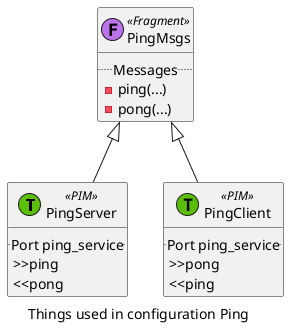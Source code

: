 @startuml
caption Things used in configuration Ping
class PingServer <<(T,#5BBF09)PIM>> {
..Port ping_service..
>>ping
<<pong
}
class PingMsgs <<(F,#BC74ED)Fragment>> {
..Messages..
-ping(...)
-pong(...)
}
class PingClient <<(T,#5BBF09)PIM>> {
..Port ping_service..
>>pong
<<ping
}
PingMsgs <|-- PingServer
PingMsgs <|-- PingClient
@enduml